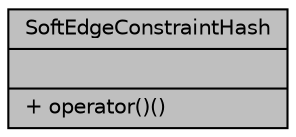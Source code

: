 digraph "SoftEdgeConstraintHash"
{
 // INTERACTIVE_SVG=YES
 // LATEX_PDF_SIZE
  edge [fontname="Helvetica",fontsize="10",labelfontname="Helvetica",labelfontsize="10"];
  node [fontname="Helvetica",fontsize="10",shape=record];
  Node1 [label="{SoftEdgeConstraintHash\n||+ operator()()\l}",height=0.2,width=0.4,color="black", fillcolor="grey75", style="filled", fontcolor="black",tooltip=" "];
}

